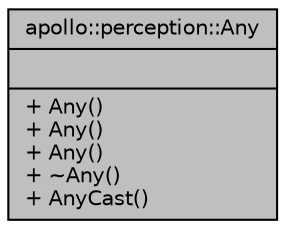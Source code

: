 digraph "apollo::perception::Any"
{
  edge [fontname="Helvetica",fontsize="10",labelfontname="Helvetica",labelfontsize="10"];
  node [fontname="Helvetica",fontsize="10",shape=record];
  Node1 [label="{apollo::perception::Any\n||+ Any()\l+ Any()\l+ Any()\l+ ~Any()\l+ AnyCast()\l}",height=0.2,width=0.4,color="black", fillcolor="grey75", style="filled" fontcolor="black"];
}
